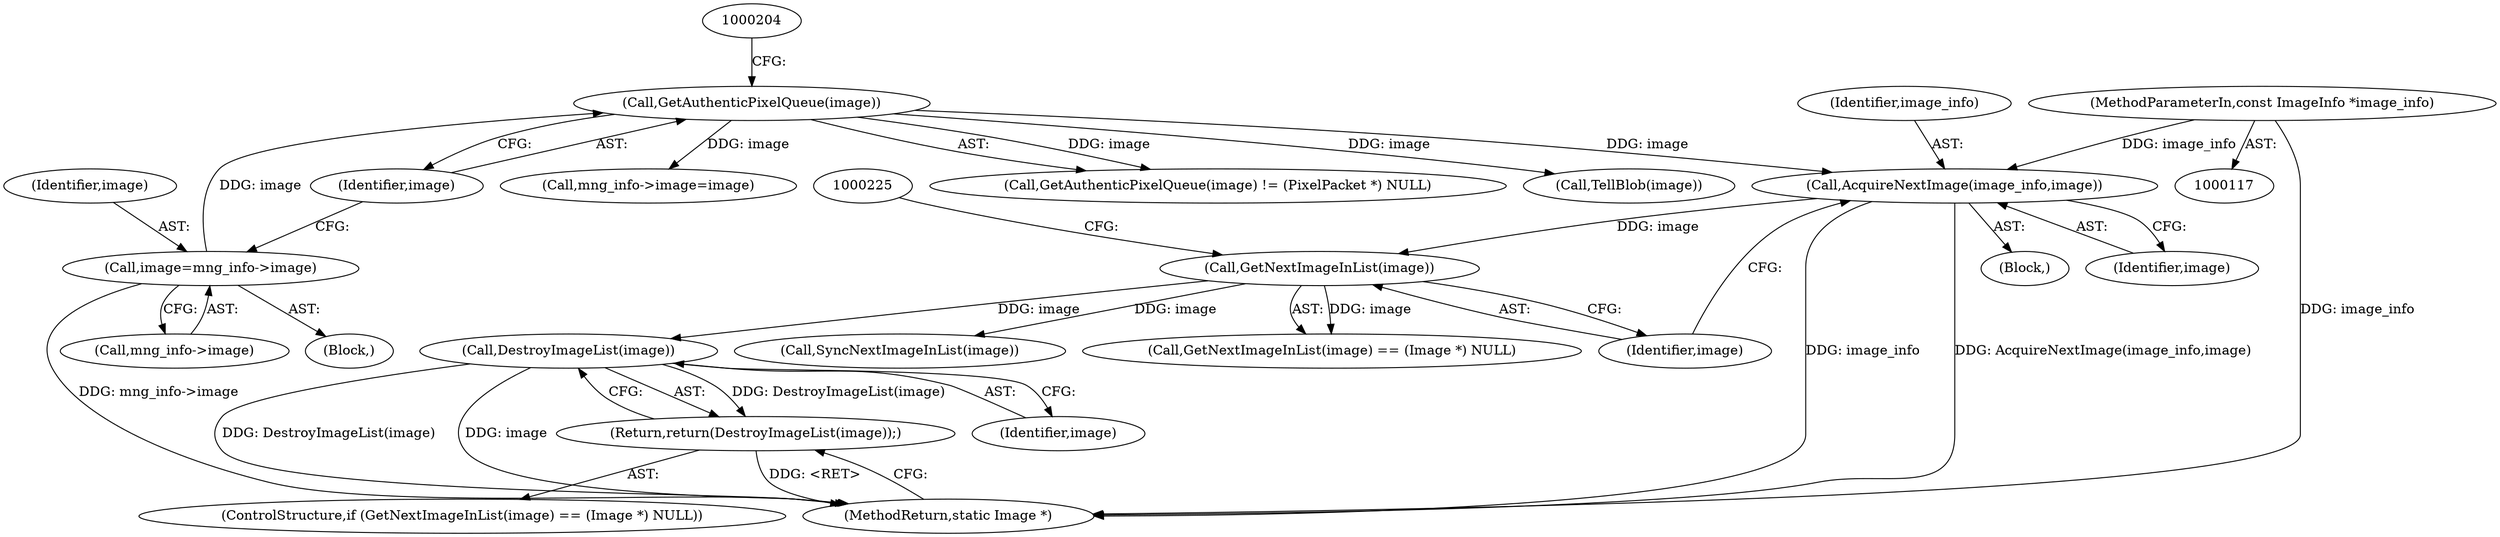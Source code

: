 digraph "0_ImageMagick_9eedb5660f1704cde8e8cd784c5c2a09dd2fd60f@pointer" {
"1000228" [label="(Call,DestroyImageList(image))"];
"1000222" [label="(Call,GetNextImageInList(image))"];
"1000217" [label="(Call,AcquireNextImage(image_info,image))"];
"1000119" [label="(MethodParameterIn,const ImageInfo *image_info)"];
"1000201" [label="(Call,GetAuthenticPixelQueue(image))"];
"1000194" [label="(Call,image=mng_info->image)"];
"1000227" [label="(Return,return(DestroyImageList(image));)"];
"1000196" [label="(Call,mng_info->image)"];
"1000220" [label="(ControlStructure,if (GetNextImageInList(image) == (Image *) NULL))"];
"1000221" [label="(Call,GetNextImageInList(image) == (Image *) NULL)"];
"1000232" [label="(Call,SyncNextImageInList(image))"];
"1000223" [label="(Identifier,image)"];
"1000194" [label="(Call,image=mng_info->image)"];
"1000222" [label="(Call,GetNextImageInList(image))"];
"1000206" [label="(Block,)"];
"1000219" [label="(Identifier,image)"];
"1000119" [label="(MethodParameterIn,const ImageInfo *image_info)"];
"1000200" [label="(Call,GetAuthenticPixelQueue(image) != (PixelPacket *) NULL)"];
"1000217" [label="(Call,AcquireNextImage(image_info,image))"];
"1000229" [label="(Identifier,image)"];
"1002175" [label="(MethodReturn,static Image *)"];
"1000255" [label="(Call,TellBlob(image))"];
"1000228" [label="(Call,DestroyImageList(image))"];
"1000202" [label="(Identifier,image)"];
"1000195" [label="(Identifier,image)"];
"1000201" [label="(Call,GetAuthenticPixelQueue(image))"];
"1000218" [label="(Identifier,image_info)"];
"1000234" [label="(Call,mng_info->image=image)"];
"1000121" [label="(Block,)"];
"1000227" [label="(Return,return(DestroyImageList(image));)"];
"1000228" -> "1000227"  [label="AST: "];
"1000228" -> "1000229"  [label="CFG: "];
"1000229" -> "1000228"  [label="AST: "];
"1000227" -> "1000228"  [label="CFG: "];
"1000228" -> "1002175"  [label="DDG: DestroyImageList(image)"];
"1000228" -> "1002175"  [label="DDG: image"];
"1000228" -> "1000227"  [label="DDG: DestroyImageList(image)"];
"1000222" -> "1000228"  [label="DDG: image"];
"1000222" -> "1000221"  [label="AST: "];
"1000222" -> "1000223"  [label="CFG: "];
"1000223" -> "1000222"  [label="AST: "];
"1000225" -> "1000222"  [label="CFG: "];
"1000222" -> "1000221"  [label="DDG: image"];
"1000217" -> "1000222"  [label="DDG: image"];
"1000222" -> "1000232"  [label="DDG: image"];
"1000217" -> "1000206"  [label="AST: "];
"1000217" -> "1000219"  [label="CFG: "];
"1000218" -> "1000217"  [label="AST: "];
"1000219" -> "1000217"  [label="AST: "];
"1000223" -> "1000217"  [label="CFG: "];
"1000217" -> "1002175"  [label="DDG: AcquireNextImage(image_info,image)"];
"1000217" -> "1002175"  [label="DDG: image_info"];
"1000119" -> "1000217"  [label="DDG: image_info"];
"1000201" -> "1000217"  [label="DDG: image"];
"1000119" -> "1000117"  [label="AST: "];
"1000119" -> "1002175"  [label="DDG: image_info"];
"1000201" -> "1000200"  [label="AST: "];
"1000201" -> "1000202"  [label="CFG: "];
"1000202" -> "1000201"  [label="AST: "];
"1000204" -> "1000201"  [label="CFG: "];
"1000201" -> "1000200"  [label="DDG: image"];
"1000194" -> "1000201"  [label="DDG: image"];
"1000201" -> "1000234"  [label="DDG: image"];
"1000201" -> "1000255"  [label="DDG: image"];
"1000194" -> "1000121"  [label="AST: "];
"1000194" -> "1000196"  [label="CFG: "];
"1000195" -> "1000194"  [label="AST: "];
"1000196" -> "1000194"  [label="AST: "];
"1000202" -> "1000194"  [label="CFG: "];
"1000194" -> "1002175"  [label="DDG: mng_info->image"];
"1000227" -> "1000220"  [label="AST: "];
"1002175" -> "1000227"  [label="CFG: "];
"1000227" -> "1002175"  [label="DDG: <RET>"];
}
